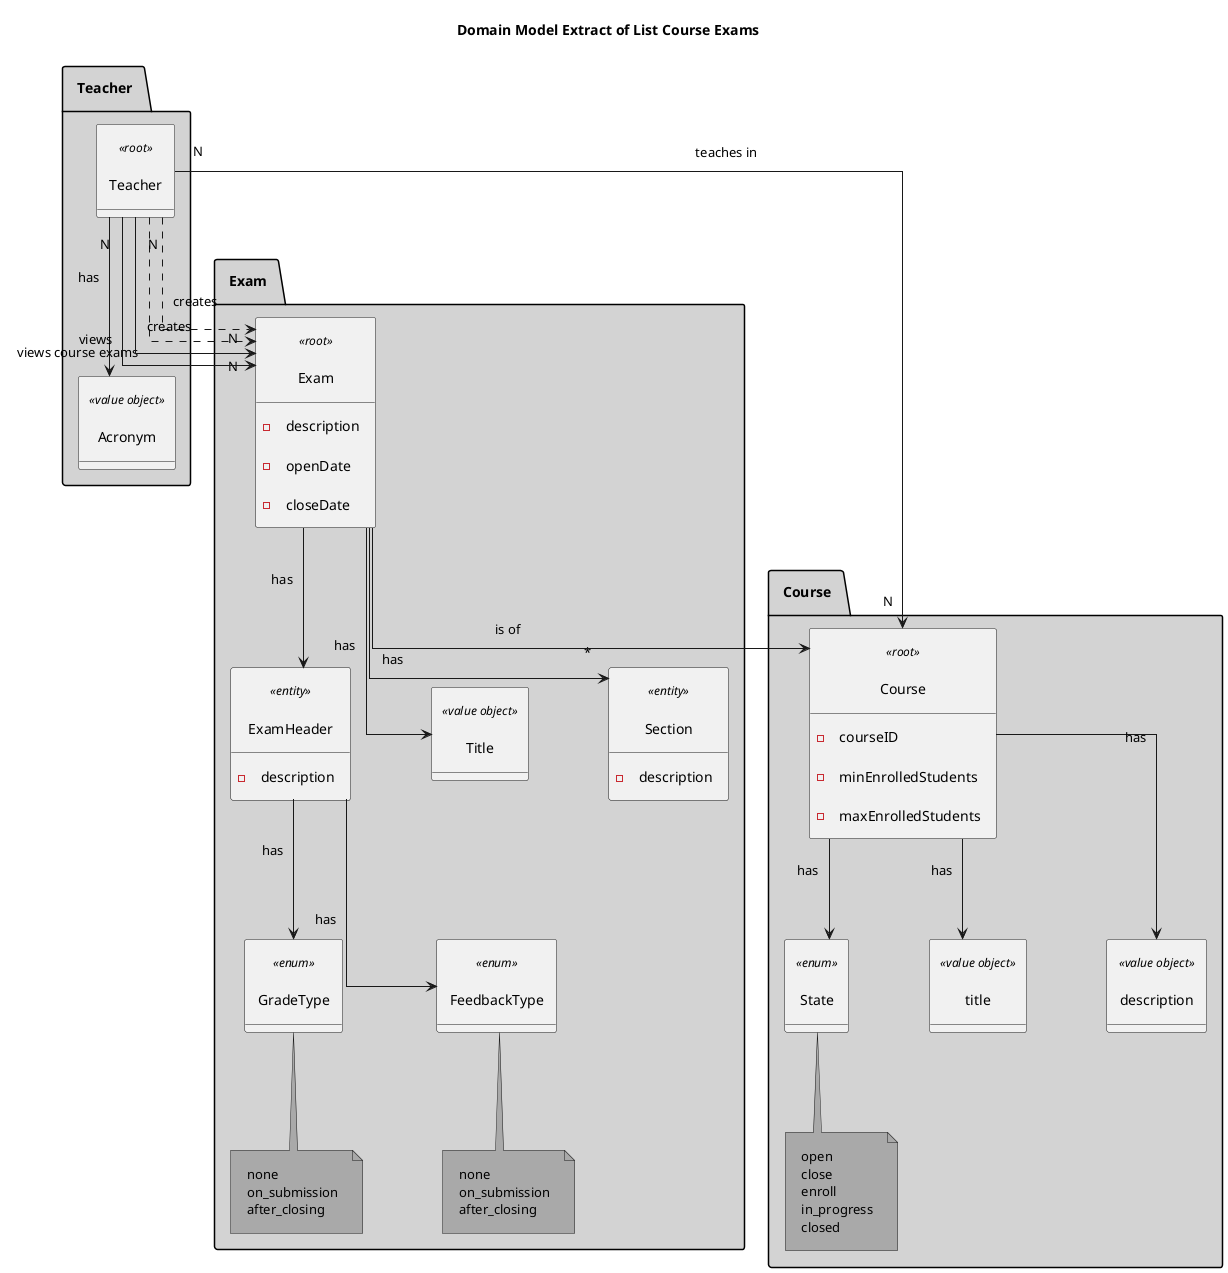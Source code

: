 @startuml
title "Domain Model Extract of List Course Exams"
left to right direction
top to bottom direction
skinparam padding 10
skinparam nodesep 80
skinparam ranksep 100
skinparam groupInheritance 1
skinparam linetype ortho
skinparam separation 1000
skinparam NoteBackgroundColor #A9A9A9
skinparam package {
    BackgroundColor #D3D3D3
    FontStyle bold
}

hide circle
hide methods

package Teacher{
  class Teacher <<root>> {
  }

  class Acronym <<value object>>{}
}

package Exam{
  class Exam <<root>>{
    - description
    - openDate
    - closeDate
  }

  class ExamHeader <<entity>> {
    - description
  }

  class GradeType <<enum>> {}

  note bottom of GradeType {
    none
    on_submission
    after_closing
  }

  class FeedbackType <<enum>> {}

  note bottom of FeedbackType {
    none
    on_submission
    after_closing
  }

  class Title <<value object>>{}

  class Section <<entity>> {
      -description
    }
}

package Course{
  class Course <<root>> {
    - courseID
    - minEnrolledStudents
    - maxEnrolledStudents
  }

  enum State <<enum>> {}

  note bottom of State {
    open
    close
    enroll
    in_progress
    closed
  }

  class title << value object>>{}
  class description << value object>>{}
}

Exam.Exam --> ExamHeader: has
Exam.Exam --> Exam.Title: has
Exam.Exam --> "*" Exam.Section: has
Exam.Exam --> Course.Course : is of
Exam.ExamHeader --> FeedbackType : has
Exam.ExamHeader --> GradeType : has

Course.Course --> description: has
Course.Course --> title: has
Course.Course --> Course.State: has

Teacher.Teacher --> Acronym : has

Teacher.Teacher "N"-->"N" Course.Course : teaches in

Teacher.Teacher ..> Exam.Exam : creates
Teacher.Teacher ..> Exam.Exam: views course exams
Teacher.Teacher "N"-->"N" Exam.Exam : creates
Teacher.Teacher "N"-->"N" Exam.Exam: views


@enduml